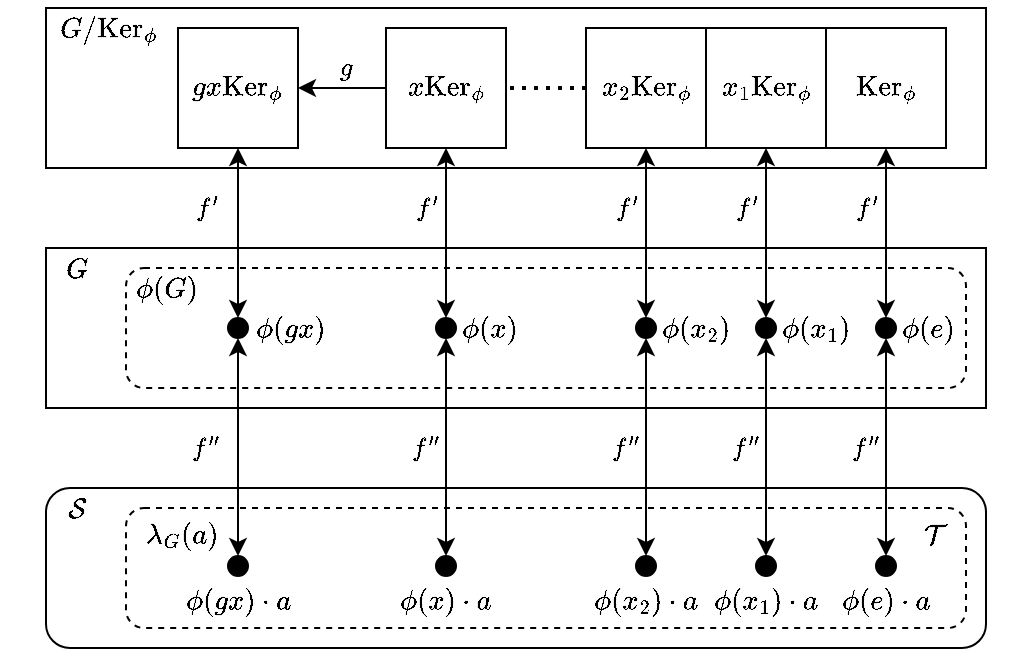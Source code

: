 <mxfile version="15.1.3" type="device"><diagram id="7jbFd2YLhOkmMrMr2HRQ" name="Page-1"><mxGraphModel dx="596" dy="414" grid="1" gridSize="10" guides="1" tooltips="1" connect="1" arrows="1" fold="1" page="1" pageScale="1" pageWidth="850" pageHeight="1100" math="1" shadow="0"><root><mxCell id="0"/><mxCell id="1" parent="0"/><mxCell id="zzexnFkD8O18zm3ScaX4-19" value="" style="rounded=0;whiteSpace=wrap;html=1;" parent="1" vertex="1"><mxGeometry x="80" y="160" width="470" height="80" as="geometry"/></mxCell><mxCell id="0DIwYdt6yhFWV165_0Rn-6" value="" style="rounded=1;whiteSpace=wrap;html=1;fillColor=none;dashed=1;" parent="1" vertex="1"><mxGeometry x="120" y="170" width="420" height="60" as="geometry"/></mxCell><mxCell id="zzexnFkD8O18zm3ScaX4-9" value="" style="rounded=1;whiteSpace=wrap;html=1;" parent="1" vertex="1"><mxGeometry x="80" y="280" width="470" height="80" as="geometry"/></mxCell><mxCell id="0DIwYdt6yhFWV165_0Rn-18" value="" style="rounded=1;whiteSpace=wrap;html=1;fillColor=none;dashed=1;" parent="1" vertex="1"><mxGeometry x="120" y="290" width="420" height="60" as="geometry"/></mxCell><mxCell id="zzexnFkD8O18zm3ScaX4-1" value="" style="rounded=0;whiteSpace=wrap;html=1;" parent="1" vertex="1"><mxGeometry x="80" y="40" width="470" height="80" as="geometry"/></mxCell><mxCell id="zzexnFkD8O18zm3ScaX4-2" value="\(G/\text{Ker}_{\phi}\)" style="text;html=1;strokeColor=none;fillColor=none;align=center;verticalAlign=middle;whiteSpace=wrap;rounded=0;" parent="1" vertex="1"><mxGeometry x="76" y="41" width="70" height="20" as="geometry"/></mxCell><mxCell id="0DIwYdt6yhFWV165_0Rn-1" value="\(f'\)" style="edgeStyle=orthogonalEdgeStyle;rounded=0;orthogonalLoop=1;jettySize=auto;html=1;exitX=0.5;exitY=1;exitDx=0;exitDy=0;entryX=0.5;entryY=0;entryDx=0;entryDy=0;startArrow=classic;startFill=1;" parent="1" source="zzexnFkD8O18zm3ScaX4-3" target="zzexnFkD8O18zm3ScaX4-13" edge="1"><mxGeometry x="-0.294" y="-16" relative="1" as="geometry"><mxPoint as="offset"/></mxGeometry></mxCell><mxCell id="zzexnFkD8O18zm3ScaX4-3" value="\(gx\text{Ker}_{\phi}\)" style="rounded=0;whiteSpace=wrap;html=1;" parent="1" vertex="1"><mxGeometry x="146" y="50" width="60" height="60" as="geometry"/></mxCell><mxCell id="zzexnFkD8O18zm3ScaX4-5" value="\(g\)" style="edgeStyle=orthogonalEdgeStyle;rounded=0;orthogonalLoop=1;jettySize=auto;html=1;exitX=0;exitY=0.5;exitDx=0;exitDy=0;entryX=1;entryY=0.5;entryDx=0;entryDy=0;" parent="1" source="zzexnFkD8O18zm3ScaX4-4" target="zzexnFkD8O18zm3ScaX4-3" edge="1"><mxGeometry x="-0.091" y="-10" relative="1" as="geometry"><mxPoint as="offset"/></mxGeometry></mxCell><mxCell id="0DIwYdt6yhFWV165_0Rn-2" value="\(f'\)" style="edgeStyle=orthogonalEdgeStyle;rounded=0;orthogonalLoop=1;jettySize=auto;html=1;exitX=0.5;exitY=1;exitDx=0;exitDy=0;entryX=0.5;entryY=0;entryDx=0;entryDy=0;startArrow=classic;startFill=1;" parent="1" source="zzexnFkD8O18zm3ScaX4-4" target="zzexnFkD8O18zm3ScaX4-15" edge="1"><mxGeometry x="-0.294" y="-10" relative="1" as="geometry"><mxPoint as="offset"/></mxGeometry></mxCell><mxCell id="zzexnFkD8O18zm3ScaX4-4" value="\(x\text{Ker}_{\phi}\)" style="rounded=0;whiteSpace=wrap;html=1;" parent="1" vertex="1"><mxGeometry x="250" y="50" width="60" height="60" as="geometry"/></mxCell><mxCell id="zzexnFkD8O18zm3ScaX4-11" style="edgeStyle=orthogonalEdgeStyle;rounded=0;orthogonalLoop=1;jettySize=auto;html=1;exitX=0;exitY=0.5;exitDx=0;exitDy=0;entryX=1;entryY=0.5;entryDx=0;entryDy=0;strokeWidth=2;endArrow=none;endFill=0;dashed=1;dashPattern=1 2;" parent="1" source="zzexnFkD8O18zm3ScaX4-6" target="zzexnFkD8O18zm3ScaX4-4" edge="1"><mxGeometry relative="1" as="geometry"/></mxCell><mxCell id="0DIwYdt6yhFWV165_0Rn-3" value="&lt;meta charset=&quot;utf-8&quot;&gt;&lt;span style=&quot;color: rgb(0, 0, 0); font-family: helvetica; font-size: 11px; font-style: normal; font-weight: 400; letter-spacing: normal; text-align: center; text-indent: 0px; text-transform: none; word-spacing: 0px; background-color: rgb(255, 255, 255); display: inline; float: none;&quot;&gt;\(f'\)&lt;/span&gt;" style="edgeStyle=orthogonalEdgeStyle;rounded=0;orthogonalLoop=1;jettySize=auto;html=1;exitX=0.5;exitY=1;exitDx=0;exitDy=0;entryX=0.5;entryY=0;entryDx=0;entryDy=0;startArrow=classic;startFill=1;" parent="1" source="zzexnFkD8O18zm3ScaX4-6" target="zzexnFkD8O18zm3ScaX4-16" edge="1"><mxGeometry x="-0.294" y="-10" relative="1" as="geometry"><mxPoint as="offset"/></mxGeometry></mxCell><mxCell id="zzexnFkD8O18zm3ScaX4-6" value="\(x_2\text{Ker}_{\phi}\)" style="rounded=0;whiteSpace=wrap;html=1;" parent="1" vertex="1"><mxGeometry x="350" y="50" width="60" height="60" as="geometry"/></mxCell><mxCell id="0DIwYdt6yhFWV165_0Rn-4" value="\(f'\)" style="edgeStyle=orthogonalEdgeStyle;rounded=0;orthogonalLoop=1;jettySize=auto;html=1;exitX=0.5;exitY=1;exitDx=0;exitDy=0;entryX=0.5;entryY=0;entryDx=0;entryDy=0;startArrow=classic;startFill=1;" parent="1" source="zzexnFkD8O18zm3ScaX4-7" target="zzexnFkD8O18zm3ScaX4-17" edge="1"><mxGeometry x="-0.294" y="-10" relative="1" as="geometry"><Array as="points"><mxPoint x="440" y="150"/><mxPoint x="440" y="150"/></Array><mxPoint as="offset"/></mxGeometry></mxCell><mxCell id="zzexnFkD8O18zm3ScaX4-7" value="\(x_1\text{Ker}_{\phi}\)" style="rounded=0;whiteSpace=wrap;html=1;" parent="1" vertex="1"><mxGeometry x="410" y="50" width="60" height="60" as="geometry"/></mxCell><mxCell id="0DIwYdt6yhFWV165_0Rn-5" value="\(f'\)" style="edgeStyle=orthogonalEdgeStyle;rounded=0;orthogonalLoop=1;jettySize=auto;html=1;exitX=0.5;exitY=1;exitDx=0;exitDy=0;entryX=0.5;entryY=0;entryDx=0;entryDy=0;startArrow=classic;startFill=1;" parent="1" source="zzexnFkD8O18zm3ScaX4-8" target="zzexnFkD8O18zm3ScaX4-18" edge="1"><mxGeometry x="-0.294" y="-10" relative="1" as="geometry"><mxPoint as="offset"/></mxGeometry></mxCell><mxCell id="zzexnFkD8O18zm3ScaX4-8" value="\(\text{Ker}_{\phi}\)" style="rounded=0;whiteSpace=wrap;html=1;" parent="1" vertex="1"><mxGeometry x="470" y="50" width="60" height="60" as="geometry"/></mxCell><mxCell id="zzexnFkD8O18zm3ScaX4-12" value="\(\mathcal{S}\)" style="text;html=1;strokeColor=none;fillColor=none;align=center;verticalAlign=middle;whiteSpace=wrap;rounded=0;" parent="1" vertex="1"><mxGeometry x="76" y="281" width="40" height="20" as="geometry"/></mxCell><mxCell id="0DIwYdt6yhFWV165_0Rn-26" value="\(f''\)" style="edgeStyle=orthogonalEdgeStyle;rounded=0;orthogonalLoop=1;jettySize=auto;html=1;exitX=0.5;exitY=1;exitDx=0;exitDy=0;entryX=0.5;entryY=0;entryDx=0;entryDy=0;startArrow=classic;startFill=1;" parent="1" source="zzexnFkD8O18zm3ScaX4-13" target="0DIwYdt6yhFWV165_0Rn-8" edge="1"><mxGeometry x="0.009" y="-16" relative="1" as="geometry"><Array as="points"><mxPoint x="176" y="260"/><mxPoint x="176" y="260"/></Array><mxPoint as="offset"/></mxGeometry></mxCell><mxCell id="zzexnFkD8O18zm3ScaX4-13" value="" style="ellipse;whiteSpace=wrap;html=1;aspect=fixed;fillColor=#000000;" parent="1" vertex="1"><mxGeometry x="171" y="195" width="10" height="10" as="geometry"/></mxCell><mxCell id="0DIwYdt6yhFWV165_0Rn-25" value="\(f''\)" style="edgeStyle=orthogonalEdgeStyle;rounded=0;orthogonalLoop=1;jettySize=auto;html=1;exitX=0.5;exitY=1;exitDx=0;exitDy=0;entryX=0.5;entryY=0;entryDx=0;entryDy=0;startArrow=classic;startFill=1;" parent="1" source="zzexnFkD8O18zm3ScaX4-15" target="0DIwYdt6yhFWV165_0Rn-9" edge="1"><mxGeometry x="0.009" y="-10" relative="1" as="geometry"><mxPoint as="offset"/></mxGeometry></mxCell><mxCell id="zzexnFkD8O18zm3ScaX4-15" value="" style="ellipse;whiteSpace=wrap;html=1;aspect=fixed;fillColor=#000000;" parent="1" vertex="1"><mxGeometry x="275" y="195" width="10" height="10" as="geometry"/></mxCell><mxCell id="0DIwYdt6yhFWV165_0Rn-24" value="&lt;span style=&quot;color: rgb(0 , 0 , 0) ; font-family: &amp;#34;helvetica&amp;#34; ; font-size: 11px ; font-style: normal ; font-weight: 400 ; letter-spacing: normal ; text-align: center ; text-indent: 0px ; text-transform: none ; word-spacing: 0px ; background-color: rgb(255 , 255 , 255) ; display: inline ; float: none&quot;&gt;\(f''\)&lt;br&gt;&lt;/span&gt;" style="edgeStyle=orthogonalEdgeStyle;rounded=0;orthogonalLoop=1;jettySize=auto;html=1;exitX=0.5;exitY=1;exitDx=0;exitDy=0;entryX=0.5;entryY=0;entryDx=0;entryDy=0;startArrow=classic;startFill=1;" parent="1" source="zzexnFkD8O18zm3ScaX4-16" target="0DIwYdt6yhFWV165_0Rn-10" edge="1"><mxGeometry x="0.009" y="-10" relative="1" as="geometry"><mxPoint as="offset"/></mxGeometry></mxCell><mxCell id="zzexnFkD8O18zm3ScaX4-16" value="" style="ellipse;whiteSpace=wrap;html=1;aspect=fixed;fillColor=#000000;" parent="1" vertex="1"><mxGeometry x="375" y="195" width="10" height="10" as="geometry"/></mxCell><mxCell id="0DIwYdt6yhFWV165_0Rn-23" value="&lt;span style=&quot;color: rgb(0 , 0 , 0) ; font-family: &amp;#34;helvetica&amp;#34; ; font-size: 11px ; font-style: normal ; font-weight: 400 ; letter-spacing: normal ; text-align: center ; text-indent: 0px ; text-transform: none ; word-spacing: 0px ; background-color: rgb(255 , 255 , 255) ; display: inline ; float: none&quot;&gt;\(f''\)&lt;/span&gt;" style="edgeStyle=orthogonalEdgeStyle;rounded=0;orthogonalLoop=1;jettySize=auto;html=1;exitX=0.5;exitY=1;exitDx=0;exitDy=0;entryX=0.5;entryY=0;entryDx=0;entryDy=0;startArrow=classic;startFill=1;" parent="1" source="zzexnFkD8O18zm3ScaX4-17" target="0DIwYdt6yhFWV165_0Rn-11" edge="1"><mxGeometry x="0.009" y="-10" relative="1" as="geometry"><mxPoint as="offset"/></mxGeometry></mxCell><mxCell id="zzexnFkD8O18zm3ScaX4-17" value="" style="ellipse;whiteSpace=wrap;html=1;aspect=fixed;fillColor=#000000;" parent="1" vertex="1"><mxGeometry x="435" y="195" width="10" height="10" as="geometry"/></mxCell><mxCell id="0DIwYdt6yhFWV165_0Rn-22" value="&lt;span style=&quot;color: rgb(0 , 0 , 0) ; font-family: &amp;#34;helvetica&amp;#34; ; font-size: 11px ; font-style: normal ; font-weight: 400 ; letter-spacing: normal ; text-align: center ; text-indent: 0px ; text-transform: none ; word-spacing: 0px ; background-color: rgb(255 , 255 , 255) ; display: inline ; float: none&quot;&gt;\(f''\)&lt;/span&gt;" style="edgeStyle=orthogonalEdgeStyle;rounded=0;orthogonalLoop=1;jettySize=auto;html=1;exitX=0.5;exitY=1;exitDx=0;exitDy=0;entryX=0.5;entryY=0;entryDx=0;entryDy=0;startArrow=classic;startFill=1;" parent="1" source="zzexnFkD8O18zm3ScaX4-18" target="0DIwYdt6yhFWV165_0Rn-12" edge="1"><mxGeometry x="0.009" y="-10" relative="1" as="geometry"><mxPoint as="offset"/></mxGeometry></mxCell><mxCell id="zzexnFkD8O18zm3ScaX4-18" value="" style="ellipse;whiteSpace=wrap;html=1;aspect=fixed;fillColor=#000000;" parent="1" vertex="1"><mxGeometry x="495" y="195" width="10" height="10" as="geometry"/></mxCell><mxCell id="zzexnFkD8O18zm3ScaX4-20" value="\(G\)" style="text;html=1;strokeColor=none;fillColor=none;align=center;verticalAlign=middle;whiteSpace=wrap;rounded=0;" parent="1" vertex="1"><mxGeometry x="76" y="161" width="40" height="20" as="geometry"/></mxCell><mxCell id="zzexnFkD8O18zm3ScaX4-21" value="\(\phi(e)\)" style="text;html=1;strokeColor=none;fillColor=none;align=center;verticalAlign=middle;whiteSpace=wrap;rounded=0;" parent="1" vertex="1"><mxGeometry x="501" y="191" width="40" height="20" as="geometry"/></mxCell><mxCell id="zzexnFkD8O18zm3ScaX4-22" value="\(\phi(x_1)\)" style="text;html=1;strokeColor=none;fillColor=none;align=center;verticalAlign=middle;whiteSpace=wrap;rounded=0;" parent="1" vertex="1"><mxGeometry x="445" y="191" width="40" height="20" as="geometry"/></mxCell><mxCell id="zzexnFkD8O18zm3ScaX4-23" value="\(\phi(x_2)\)" style="text;html=1;strokeColor=none;fillColor=none;align=center;verticalAlign=middle;whiteSpace=wrap;rounded=0;" parent="1" vertex="1"><mxGeometry x="385" y="191" width="40" height="20" as="geometry"/></mxCell><mxCell id="zzexnFkD8O18zm3ScaX4-24" value="\(\phi(x)\)" style="text;html=1;strokeColor=none;fillColor=none;align=center;verticalAlign=middle;whiteSpace=wrap;rounded=0;" parent="1" vertex="1"><mxGeometry x="282" y="191" width="40" height="20" as="geometry"/></mxCell><mxCell id="zzexnFkD8O18zm3ScaX4-25" value="\(\phi(gx)\)" style="text;html=1;strokeColor=none;fillColor=none;align=center;verticalAlign=middle;whiteSpace=wrap;rounded=0;" parent="1" vertex="1"><mxGeometry x="182" y="191" width="40" height="20" as="geometry"/></mxCell><mxCell id="0DIwYdt6yhFWV165_0Rn-7" value="\(\phi(G)\)" style="text;html=1;strokeColor=none;fillColor=none;align=center;verticalAlign=middle;whiteSpace=wrap;rounded=0;dashed=1;" parent="1" vertex="1"><mxGeometry x="120" y="171" width="40" height="20" as="geometry"/></mxCell><mxCell id="0DIwYdt6yhFWV165_0Rn-8" value="" style="ellipse;whiteSpace=wrap;html=1;aspect=fixed;fillColor=#000000;" parent="1" vertex="1"><mxGeometry x="171" y="314" width="10" height="10" as="geometry"/></mxCell><mxCell id="0DIwYdt6yhFWV165_0Rn-9" value="" style="ellipse;whiteSpace=wrap;html=1;aspect=fixed;fillColor=#000000;" parent="1" vertex="1"><mxGeometry x="275" y="314" width="10" height="10" as="geometry"/></mxCell><mxCell id="0DIwYdt6yhFWV165_0Rn-10" value="" style="ellipse;whiteSpace=wrap;html=1;aspect=fixed;fillColor=#000000;" parent="1" vertex="1"><mxGeometry x="375" y="314" width="10" height="10" as="geometry"/></mxCell><mxCell id="0DIwYdt6yhFWV165_0Rn-11" value="" style="ellipse;whiteSpace=wrap;html=1;aspect=fixed;fillColor=#000000;" parent="1" vertex="1"><mxGeometry x="435" y="314" width="10" height="10" as="geometry"/></mxCell><mxCell id="0DIwYdt6yhFWV165_0Rn-12" value="" style="ellipse;whiteSpace=wrap;html=1;aspect=fixed;fillColor=#000000;" parent="1" vertex="1"><mxGeometry x="495" y="314" width="10" height="10" as="geometry"/></mxCell><mxCell id="0DIwYdt6yhFWV165_0Rn-13" value="\(\phi(e) \cdot a\)" style="text;html=1;strokeColor=none;fillColor=none;align=center;verticalAlign=middle;whiteSpace=wrap;rounded=0;" parent="1" vertex="1"><mxGeometry x="480" y="327" width="40" height="20" as="geometry"/></mxCell><mxCell id="0DIwYdt6yhFWV165_0Rn-14" value="\(\phi(x_1) \cdot a\)" style="text;html=1;strokeColor=none;fillColor=none;align=center;verticalAlign=middle;whiteSpace=wrap;rounded=0;" parent="1" vertex="1"><mxGeometry x="420" y="327" width="40" height="20" as="geometry"/></mxCell><mxCell id="0DIwYdt6yhFWV165_0Rn-15" value="\(\phi(x_2) \cdot a\)" style="text;html=1;strokeColor=none;fillColor=none;align=center;verticalAlign=middle;whiteSpace=wrap;rounded=0;" parent="1" vertex="1"><mxGeometry x="360" y="327" width="40" height="20" as="geometry"/></mxCell><mxCell id="0DIwYdt6yhFWV165_0Rn-16" value="\(\phi(x)&amp;nbsp;\cdot a\)" style="text;html=1;strokeColor=none;fillColor=none;align=center;verticalAlign=middle;whiteSpace=wrap;rounded=0;" parent="1" vertex="1"><mxGeometry x="260" y="327" width="40" height="20" as="geometry"/></mxCell><mxCell id="0DIwYdt6yhFWV165_0Rn-17" value="\(\phi(gx)\cdot a\)" style="text;html=1;strokeColor=none;fillColor=none;align=center;verticalAlign=middle;whiteSpace=wrap;rounded=0;" parent="1" vertex="1"><mxGeometry x="156" y="327" width="40" height="20" as="geometry"/></mxCell><mxCell id="0DIwYdt6yhFWV165_0Rn-20" value="\(\lambda_{G}(a)\)" style="text;html=1;strokeColor=none;fillColor=none;align=center;verticalAlign=middle;whiteSpace=wrap;rounded=0;dashed=1;" parent="1" vertex="1"><mxGeometry x="116" y="294" width="65" height="20" as="geometry"/></mxCell><mxCell id="jP0new49Dtk_Ervt5J3h-1" value="\(\mathcal{T}\)" style="text;html=1;strokeColor=none;fillColor=none;align=center;verticalAlign=middle;whiteSpace=wrap;rounded=0;" vertex="1" parent="1"><mxGeometry x="505" y="294" width="40" height="20" as="geometry"/></mxCell></root></mxGraphModel></diagram></mxfile>